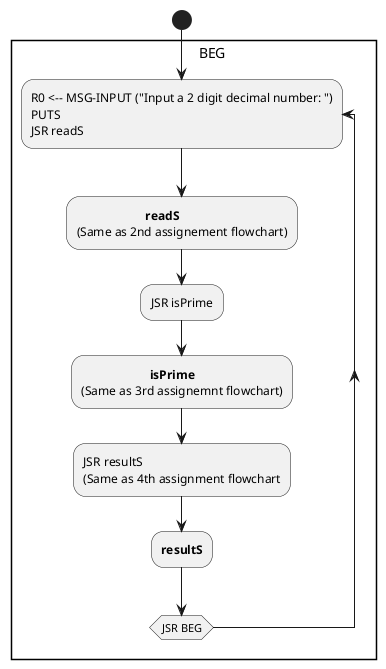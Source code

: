 @startuml
start

rectangle "          BEG" {


repeat:R0 <-- MSG-INPUT ("Input a 2 digit decimal number: ")\nPUTS\nJSR readS;

:                      **readS**
(Same as 2nd assignement flowchart);
:JSR isPrime;
:                      **isPrime**
(Same as 3rd assignemnt flowchart);

:JSR resultS
(Same as 4th assignment flowchart;
:**resultS**;
repeat while (JSR BEG)
}








/' COMMENTED OUT CODE'/





/'rectangle "                 resultS" {


:R0 <-- !R0
R0 <-- !R0;
if (R0 ?= 0) then (Yes)
rectangle            "SKIP" {
:LEA R0 <-- MSG-IS-NOT-PRIME
PUTS
RET;
}
else (No)
:LEA R0 <-- MSG-IS-PRIME
PUTS
RET;
endif
}
:HALT;
stop
'/









/'THIS IS COMMENTED OUT CODE'/




/'rectangle "                 readS" {
:M[SAVEREG1] <-- R1
M[SAVEREG2] <-- R2
M[SAVEREG3] <-- R3
R2 <-- R2 && 0
R3 <-- R2 + 5
IN (Recieve input from keyboard)
R1 <--R2 + R0
IN (Recieve input from keyboard)
R2 <-- M[CVT] (Convert to corresponding decimal value)
R0 <-- R0 + R2
R1 <-- R1 + R2
R2 <-- R2 && 0;

repeat:R2 <-- R2 + R1\nR3 <-- R3 + (-1);
repeat while (R3 ?= 0) is (No)
-> Yes;
:R2 <-- R2 + R2
R0 <-- R2 + R0
R1 <-- SAVEREG1
R2 <-- SAVEREG2
R3 <-- SAVEREG3
RET;
}'/

/'rectangle "                        isPrime" {

:SAVE2REG1 <-- R1
SAVE2REG2 <-- R2
SAVE2REG3 <-- R3
SAVE2REG4 <-- R4
SAVE2REG5 <-- R5
RETURNADDRESS <-- R7;

:R1 <-- R0 + (-2);

if (R1 ?= 0) then (Yes)
rectangle "                    PRIME" {
:R0 <-- R0 && 0
R0 <-- R0 + 1;
}
rectangle "                           RESTOREREG" {

:R1 <-- SAVE2REG1
R2 <-- SAVE2REG2
R3 <-- SAVE2REG3
R4 <-- SAVE2REG4
R5 <-- SAVE2REG5
R7 <-- RETURNADDRESS
RET;
:HALT;
stop
}

else (No)
:R1 <-- R0 + 1;
endif
if (R1 ?= 0) then (Yes)
rectangle "                    NOTPRIME" {

:R0 <-- R0 && 0;
}
:**RESTOREREG**;
:HALT;
stop
else (No)
:R2 <-- R2 && 0
R2 <-- R2 + (-1);
endif
rectangle "                    ODD" {

:R2 <-- R2 + (-2)\nR3 <-- R0 + R2;
if (R3 ?= 0) then (Yes)
:**PRIME**;
:**RESTOREREG**;
:HALT;
stop
else (No)
:R1 <-- R1 + 2
JSR divide;
endif

rectangle "                    divide" {
:SAVEREG1 <-- R0
SAVEREG2 <-- R1
SAVEREG3 <-- R2
R4 <-- R4 && 0
R2 <-- !R1
R2 <-- R2 + 1;
rectangle "                    SUB" {

repeat:R4 <-- R4 + 1\nR0 <-- R0 + R2;
repeat while (R0 ?= 0 || R0 ?= Positive) is (Yes)
-> No;
:R4 <-- R4 + (-1)
R5 <-- R5 && 0
R5 <-- R0 + R1
R0 <-- SAVEREG1
R1 <-- SAVEREG2
R2 <-- SAVEREG3
RET;
}
}
:R5 <-- !R5
R5 <-- !R5;
}
if (R5 ?= Postive || R5 ?= Negative) then (Yes)
:**ODD**;
stop
else (No)
:**NOTPRIME**;
:**RESTOREREG**;
:HALT;
stop
endif'/





@enduml